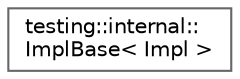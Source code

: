 digraph "Graphical Class Hierarchy"
{
 // LATEX_PDF_SIZE
  bgcolor="transparent";
  edge [fontname=Helvetica,fontsize=10,labelfontname=Helvetica,labelfontsize=10];
  node [fontname=Helvetica,fontsize=10,shape=box,height=0.2,width=0.4];
  rankdir="LR";
  Node0 [id="Node000000",label="testing::internal::\lImplBase\< Impl \>",height=0.2,width=0.4,color="grey40", fillcolor="white", style="filled",URL="$structtesting_1_1internal_1_1ImplBase.html",tooltip=" "];
}
